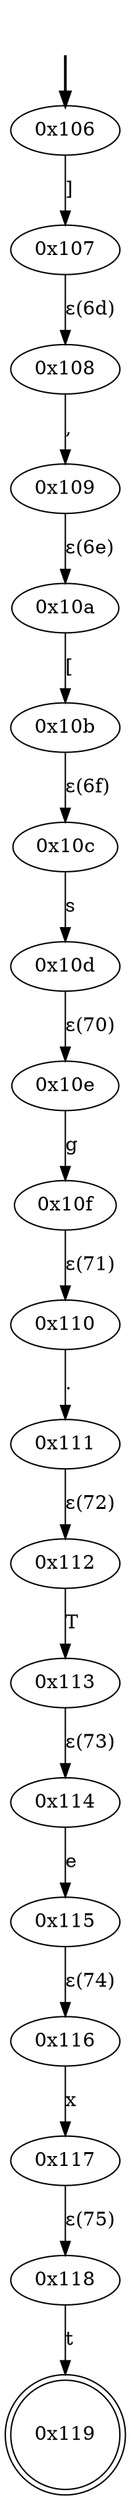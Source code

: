 digraph {
	fake [style=invisible]
	"0x106" [root=true]
	"0x107"
	"0x108"
	"0x109"
	"0x10a"
	"0x10b"
	"0x10c"
	"0x10d"
	"0x10e"
	"0x10f"
	"0x110"
	"0x111"
	"0x112"
	"0x113"
	"0x114"
	"0x115"
	"0x116"
	"0x117"
	"0x118"
	"0x119" [shape=doublecircle]
	fake -> "0x106" [style=bold]
	"0x106" -> "0x107" [label="]"]
	"0x108" -> "0x109" [label=","]
	"0x107" -> "0x108" [label="ε(6d)"]
	"0x10a" -> "0x10b" [label="["]
	"0x109" -> "0x10a" [label="ε(6e)"]
	"0x10c" -> "0x10d" [label=s]
	"0x10b" -> "0x10c" [label="ε(6f)"]
	"0x10e" -> "0x10f" [label=g]
	"0x10d" -> "0x10e" [label="ε(70)"]
	"0x110" -> "0x111" [label="."]
	"0x10f" -> "0x110" [label="ε(71)"]
	"0x112" -> "0x113" [label=T]
	"0x111" -> "0x112" [label="ε(72)"]
	"0x114" -> "0x115" [label=e]
	"0x113" -> "0x114" [label="ε(73)"]
	"0x116" -> "0x117" [label=x]
	"0x115" -> "0x116" [label="ε(74)"]
	"0x118" -> "0x119" [label=t]
	"0x117" -> "0x118" [label="ε(75)"]
}
